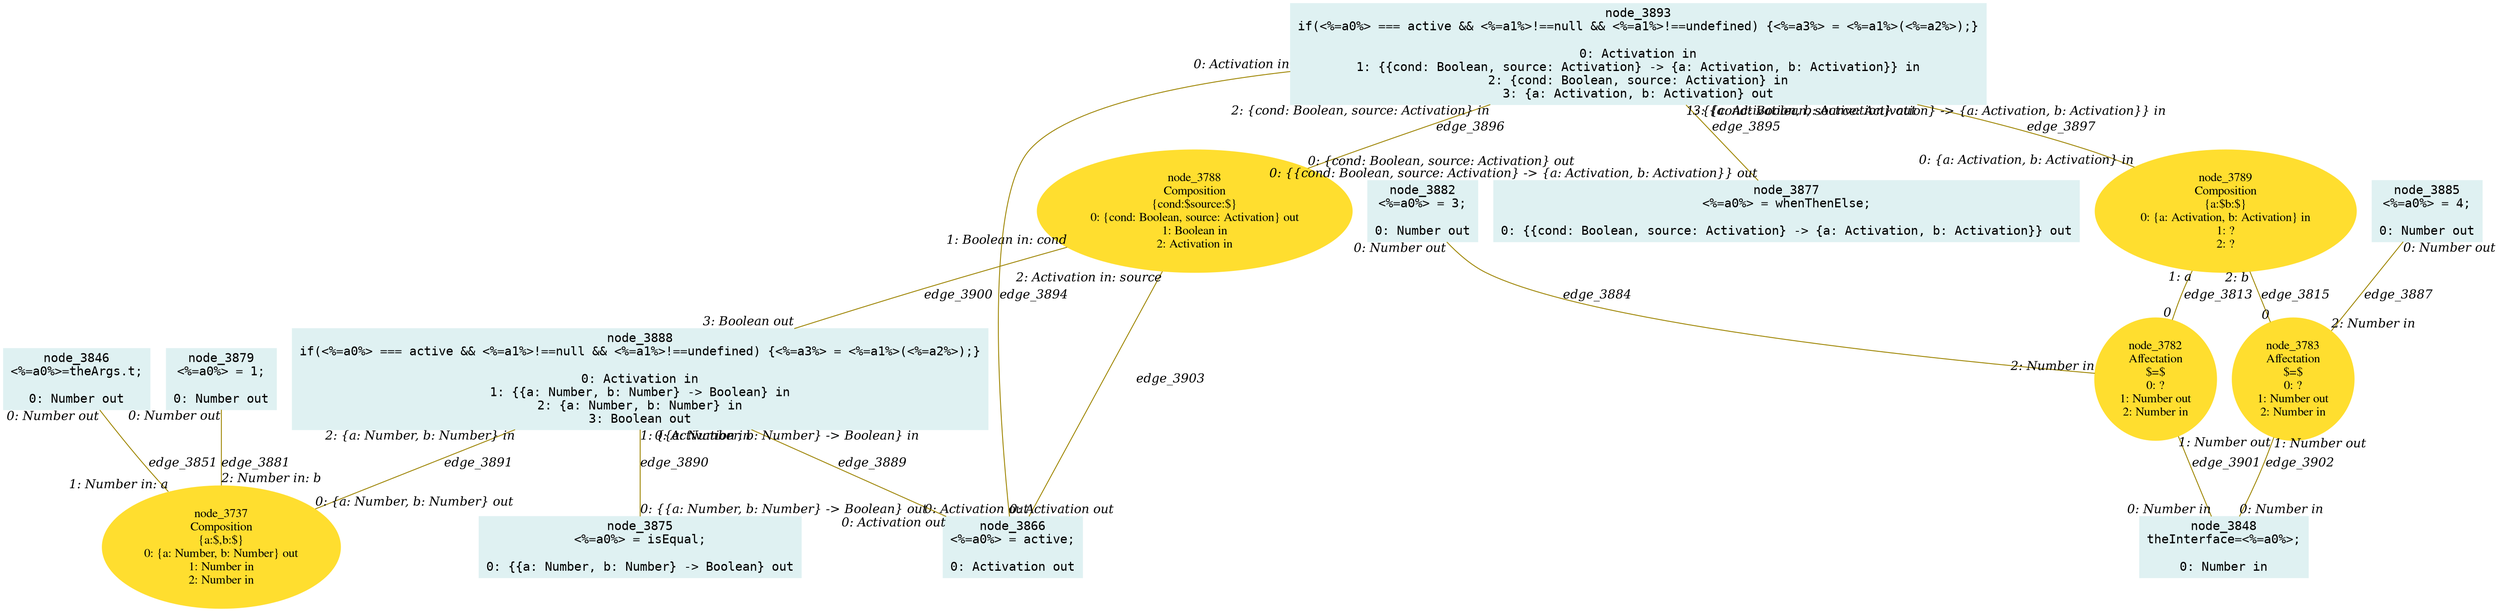 digraph g{node_3737 [shape="ellipse", style="filled", color="#ffde2f", fontname="Times", label="node_3737
Composition
{a:$,b:$}
0: {a: Number, b: Number} out
1: Number in
2: Number in" ]
node_3782 [shape="ellipse", style="filled", color="#ffde2f", fontname="Times", label="node_3782
Affectation
$=$
0: ?
1: Number out
2: Number in" ]
node_3783 [shape="ellipse", style="filled", color="#ffde2f", fontname="Times", label="node_3783
Affectation
$=$
0: ?
1: Number out
2: Number in" ]
node_3788 [shape="ellipse", style="filled", color="#ffde2f", fontname="Times", label="node_3788
Composition
{cond:$source:$}
0: {cond: Boolean, source: Activation} out
1: Boolean in
2: Activation in" ]
node_3789 [shape="ellipse", style="filled", color="#ffde2f", fontname="Times", label="node_3789
Composition
{a:$b:$}
0: {a: Activation, b: Activation} in
1: ?
2: ?" ]
node_3846 [shape="box", style="filled", color="#dff1f2", fontname="Courier", label="node_3846
<%=a0%>=theArgs.t;

0: Number out" ]
node_3848 [shape="box", style="filled", color="#dff1f2", fontname="Courier", label="node_3848
theInterface=<%=a0%>;

0: Number in" ]
node_3866 [shape="box", style="filled", color="#dff1f2", fontname="Courier", label="node_3866
<%=a0%> = active;

0: Activation out" ]
node_3875 [shape="box", style="filled", color="#dff1f2", fontname="Courier", label="node_3875
<%=a0%> = isEqual;

0: {{a: Number, b: Number} -> Boolean} out" ]
node_3877 [shape="box", style="filled", color="#dff1f2", fontname="Courier", label="node_3877
<%=a0%> = whenThenElse;

0: {{cond: Boolean, source: Activation} -> {a: Activation, b: Activation}} out" ]
node_3879 [shape="box", style="filled", color="#dff1f2", fontname="Courier", label="node_3879
<%=a0%> = 1;

0: Number out" ]
node_3882 [shape="box", style="filled", color="#dff1f2", fontname="Courier", label="node_3882
<%=a0%> = 3;

0: Number out" ]
node_3885 [shape="box", style="filled", color="#dff1f2", fontname="Courier", label="node_3885
<%=a0%> = 4;

0: Number out" ]
node_3888 [shape="box", style="filled", color="#dff1f2", fontname="Courier", label="node_3888
if(<%=a0%> === active && <%=a1%>!==null && <%=a1%>!==undefined) {<%=a3%> = <%=a1%>(<%=a2%>);}

0: Activation in
1: {{a: Number, b: Number} -> Boolean} in
2: {a: Number, b: Number} in
3: Boolean out" ]
node_3893 [shape="box", style="filled", color="#dff1f2", fontname="Courier", label="node_3893
if(<%=a0%> === active && <%=a1%>!==null && <%=a1%>!==undefined) {<%=a3%> = <%=a1%>(<%=a2%>);}

0: Activation in
1: {{cond: Boolean, source: Activation} -> {a: Activation, b: Activation}} in
2: {cond: Boolean, source: Activation} in
3: {a: Activation, b: Activation} out" ]
node_3789 -> node_3782 [dir=none, arrowHead=none, fontname="Times-Italic", arrowsize=1, color="#9d8400", label="edge_3813",  headlabel="0", taillabel="1: a" ]
node_3789 -> node_3783 [dir=none, arrowHead=none, fontname="Times-Italic", arrowsize=1, color="#9d8400", label="edge_3815",  headlabel="0", taillabel="2: b" ]
node_3846 -> node_3737 [dir=none, arrowHead=none, fontname="Times-Italic", arrowsize=1, color="#9d8400", label="edge_3851",  headlabel="1: Number in: a", taillabel="0: Number out" ]
node_3879 -> node_3737 [dir=none, arrowHead=none, fontname="Times-Italic", arrowsize=1, color="#9d8400", label="edge_3881",  headlabel="2: Number in: b", taillabel="0: Number out" ]
node_3882 -> node_3782 [dir=none, arrowHead=none, fontname="Times-Italic", arrowsize=1, color="#9d8400", label="edge_3884",  headlabel="2: Number in", taillabel="0: Number out" ]
node_3885 -> node_3783 [dir=none, arrowHead=none, fontname="Times-Italic", arrowsize=1, color="#9d8400", label="edge_3887",  headlabel="2: Number in", taillabel="0: Number out" ]
node_3888 -> node_3866 [dir=none, arrowHead=none, fontname="Times-Italic", arrowsize=1, color="#9d8400", label="edge_3889",  headlabel="0: Activation out", taillabel="0: Activation in" ]
node_3888 -> node_3875 [dir=none, arrowHead=none, fontname="Times-Italic", arrowsize=1, color="#9d8400", label="edge_3890",  headlabel="0: {{a: Number, b: Number} -> Boolean} out", taillabel="1: {{a: Number, b: Number} -> Boolean} in" ]
node_3888 -> node_3737 [dir=none, arrowHead=none, fontname="Times-Italic", arrowsize=1, color="#9d8400", label="edge_3891",  headlabel="0: {a: Number, b: Number} out", taillabel="2: {a: Number, b: Number} in" ]
node_3893 -> node_3866 [dir=none, arrowHead=none, fontname="Times-Italic", arrowsize=1, color="#9d8400", label="edge_3894",  headlabel="0: Activation out", taillabel="0: Activation in" ]
node_3893 -> node_3877 [dir=none, arrowHead=none, fontname="Times-Italic", arrowsize=1, color="#9d8400", label="edge_3895",  headlabel="0: {{cond: Boolean, source: Activation} -> {a: Activation, b: Activation}} out", taillabel="1: {{cond: Boolean, source: Activation} -> {a: Activation, b: Activation}} in" ]
node_3893 -> node_3788 [dir=none, arrowHead=none, fontname="Times-Italic", arrowsize=1, color="#9d8400", label="edge_3896",  headlabel="0: {cond: Boolean, source: Activation} out", taillabel="2: {cond: Boolean, source: Activation} in" ]
node_3893 -> node_3789 [dir=none, arrowHead=none, fontname="Times-Italic", arrowsize=1, color="#9d8400", label="edge_3897",  headlabel="0: {a: Activation, b: Activation} in", taillabel="3: {a: Activation, b: Activation} out" ]
node_3788 -> node_3888 [dir=none, arrowHead=none, fontname="Times-Italic", arrowsize=1, color="#9d8400", label="edge_3900",  headlabel="3: Boolean out", taillabel="1: Boolean in: cond" ]
node_3782 -> node_3848 [dir=none, arrowHead=none, fontname="Times-Italic", arrowsize=1, color="#9d8400", label="edge_3901",  headlabel="0: Number in", taillabel="1: Number out" ]
node_3783 -> node_3848 [dir=none, arrowHead=none, fontname="Times-Italic", arrowsize=1, color="#9d8400", label="edge_3902",  headlabel="0: Number in", taillabel="1: Number out" ]
node_3788 -> node_3866 [dir=none, arrowHead=none, fontname="Times-Italic", arrowsize=1, color="#9d8400", label="edge_3903",  headlabel="0: Activation out", taillabel="2: Activation in: source" ]
}
